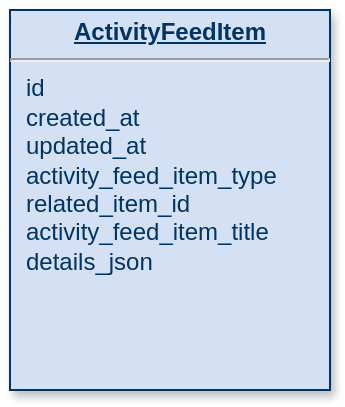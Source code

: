 <mxfile version="16.1.2" type="github">
  <diagram name="Page-1" id="efa7a0a1-bf9b-a30e-e6df-94a7791c09e9">
    <mxGraphModel dx="596" dy="709" grid="1" gridSize="10" guides="1" tooltips="1" connect="1" arrows="1" fold="1" page="1" pageScale="1" pageWidth="826" pageHeight="1169" background="none" math="0" shadow="0">
      <root>
        <mxCell id="0" />
        <mxCell id="1" parent="0" />
        <mxCell id="35" value="&lt;p style=&quot;margin: 0px ; margin-top: 4px ; text-align: center ; text-decoration: underline&quot;&gt;&lt;strong&gt;ActivityFeedItem&lt;/strong&gt;&lt;/p&gt;&lt;hr&gt;&lt;p style=&quot;margin: 0px ; margin-left: 8px&quot;&gt;id&lt;/p&gt;&lt;p style=&quot;margin: 0px ; margin-left: 8px&quot;&gt;created_at&lt;/p&gt;&lt;p style=&quot;margin: 0px ; margin-left: 8px&quot;&gt;updated_at&lt;/p&gt;&lt;p style=&quot;margin: 0px ; margin-left: 8px&quot;&gt;activity_feed_item_type&lt;/p&gt;&lt;p style=&quot;margin: 0px ; margin-left: 8px&quot;&gt;related_item_id&lt;/p&gt;&lt;p style=&quot;margin: 0px ; margin-left: 8px&quot;&gt;activity_feed_item_title&lt;/p&gt;&lt;p style=&quot;margin: 0px ; margin-left: 8px&quot;&gt;details_json&lt;br&gt;&lt;/p&gt;" style="verticalAlign=top;align=left;overflow=fill;fontSize=12;fontFamily=Helvetica;html=1;strokeColor=#003366;shadow=1;fillColor=#D4E1F5;fontColor=#003366" parent="1" vertex="1">
          <mxGeometry x="1100" y="130.0" width="160" height="190" as="geometry" />
        </mxCell>
      </root>
    </mxGraphModel>
  </diagram>
</mxfile>
